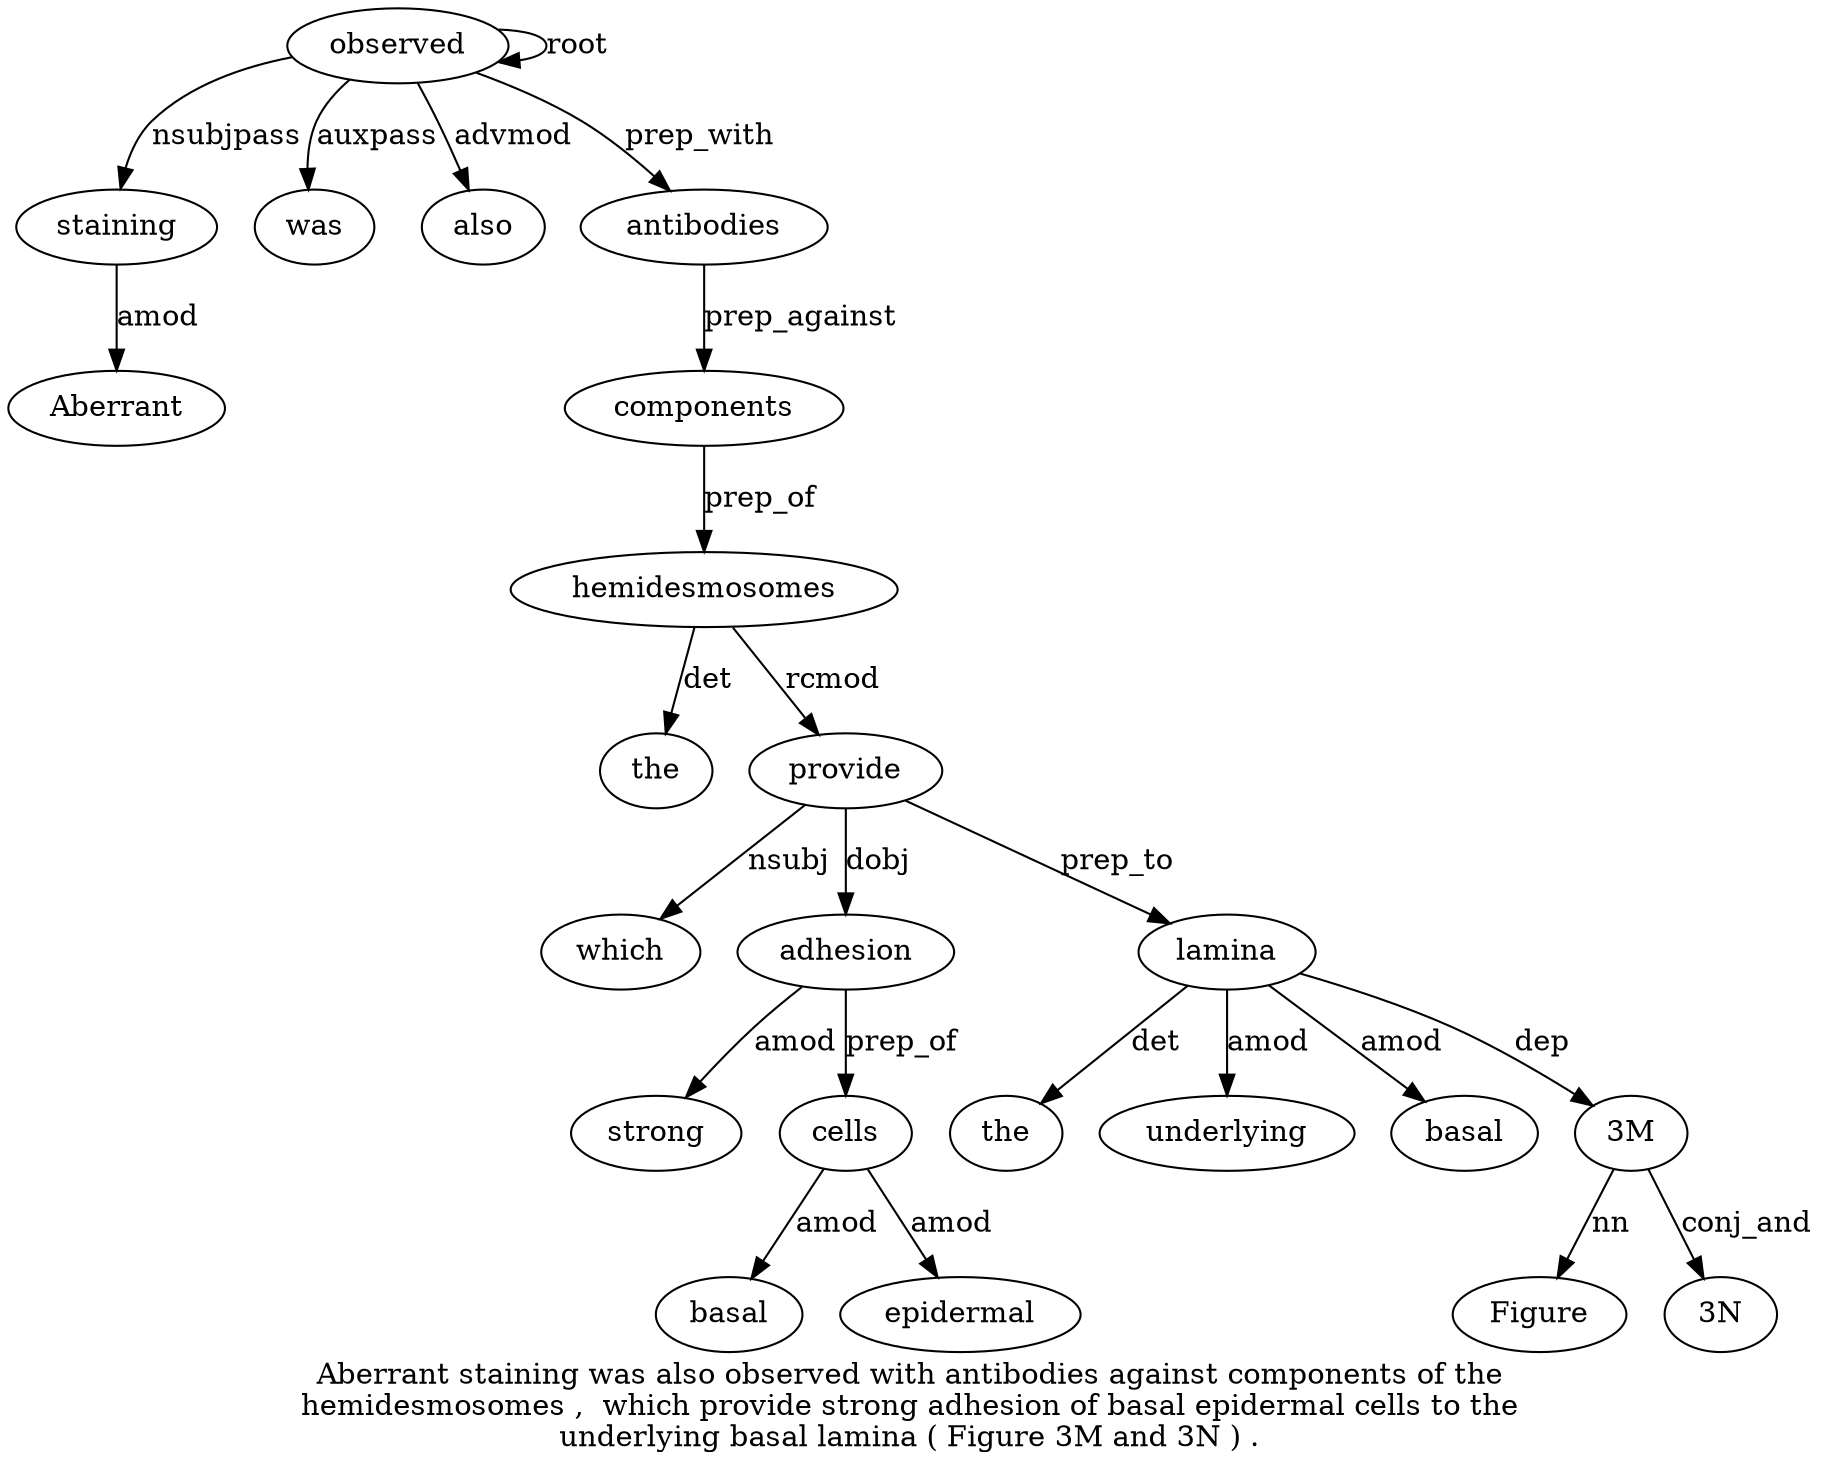 digraph "Aberrant staining was also observed with antibodies against components of the hemidesmosomes ,  which provide strong adhesion of basal epidermal cells to the underlying basal lamina ( Figure 3M and 3N ) ." {
label="Aberrant staining was also observed with antibodies against components of the
hemidesmosomes ,  which provide strong adhesion of basal epidermal cells to the
underlying basal lamina ( Figure 3M and 3N ) .";
staining2 [style=filled, fillcolor=white, label=staining];
Aberrant1 [style=filled, fillcolor=white, label=Aberrant];
staining2 -> Aberrant1  [label=amod];
observed5 [style=filled, fillcolor=white, label=observed];
observed5 -> staining2  [label=nsubjpass];
was3 [style=filled, fillcolor=white, label=was];
observed5 -> was3  [label=auxpass];
also4 [style=filled, fillcolor=white, label=also];
observed5 -> also4  [label=advmod];
observed5 -> observed5  [label=root];
antibodies7 [style=filled, fillcolor=white, label=antibodies];
observed5 -> antibodies7  [label=prep_with];
components9 [style=filled, fillcolor=white, label=components];
antibodies7 -> components9  [label=prep_against];
hemidesmosomes12 [style=filled, fillcolor=white, label=hemidesmosomes];
the11 [style=filled, fillcolor=white, label=the];
hemidesmosomes12 -> the11  [label=det];
components9 -> hemidesmosomes12  [label=prep_of];
provide15 [style=filled, fillcolor=white, label=provide];
which14 [style=filled, fillcolor=white, label=which];
provide15 -> which14  [label=nsubj];
hemidesmosomes12 -> provide15  [label=rcmod];
adhesion17 [style=filled, fillcolor=white, label=adhesion];
strong16 [style=filled, fillcolor=white, label=strong];
adhesion17 -> strong16  [label=amod];
provide15 -> adhesion17  [label=dobj];
cells21 [style=filled, fillcolor=white, label=cells];
basal19 [style=filled, fillcolor=white, label=basal];
cells21 -> basal19  [label=amod];
epidermal20 [style=filled, fillcolor=white, label=epidermal];
cells21 -> epidermal20  [label=amod];
adhesion17 -> cells21  [label=prep_of];
lamina26 [style=filled, fillcolor=white, label=lamina];
the23 [style=filled, fillcolor=white, label=the];
lamina26 -> the23  [label=det];
underlying24 [style=filled, fillcolor=white, label=underlying];
lamina26 -> underlying24  [label=amod];
basal25 [style=filled, fillcolor=white, label=basal];
lamina26 -> basal25  [label=amod];
provide15 -> lamina26  [label=prep_to];
"3M29" [style=filled, fillcolor=white, label="3M"];
Figure28 [style=filled, fillcolor=white, label=Figure];
"3M29" -> Figure28  [label=nn];
lamina26 -> "3M29"  [label=dep];
"3N31" [style=filled, fillcolor=white, label="3N"];
"3M29" -> "3N31"  [label=conj_and];
}
